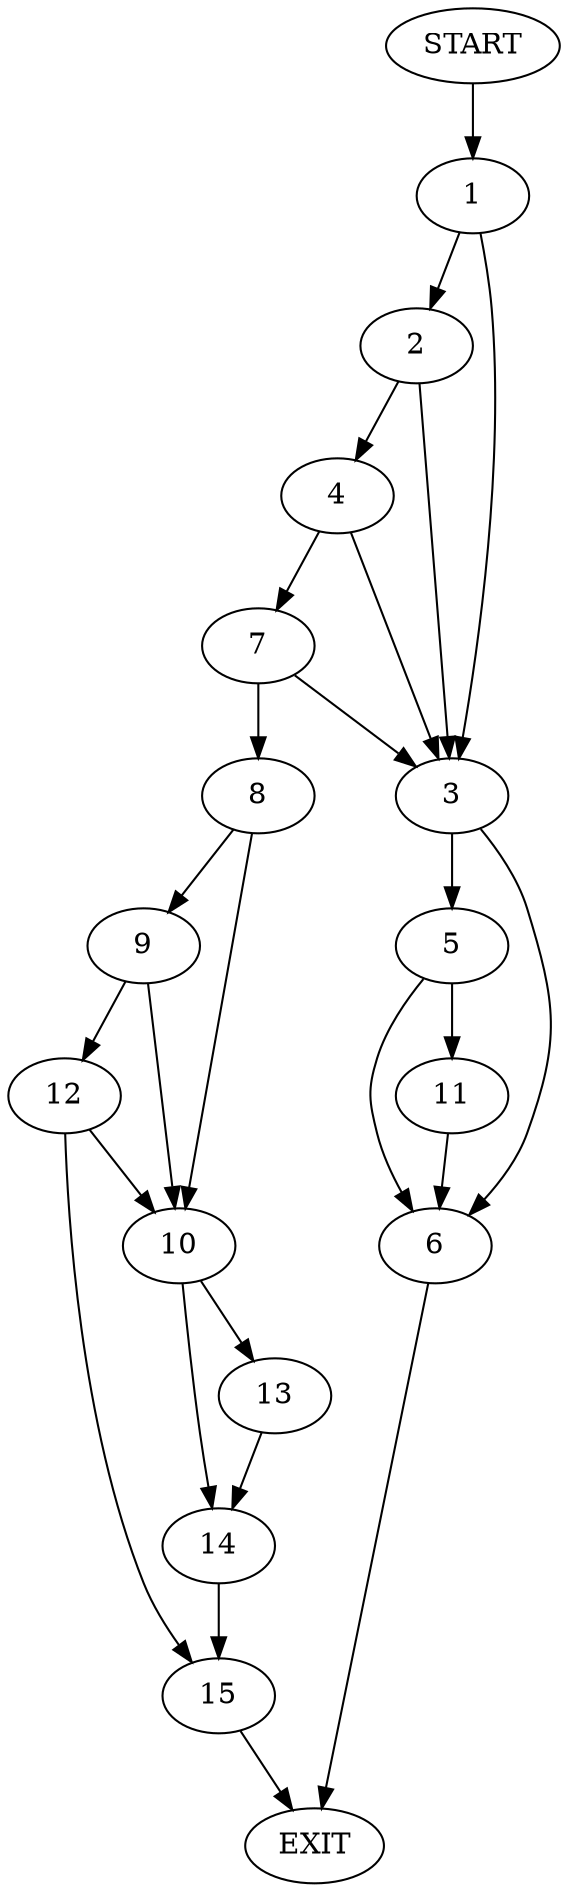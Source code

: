 digraph {
0 [label="START"]
16 [label="EXIT"]
0 -> 1
1 -> 2
1 -> 3
2 -> 4
2 -> 3
3 -> 5
3 -> 6
4 -> 7
4 -> 3
7 -> 8
7 -> 3
8 -> 9
8 -> 10
6 -> 16
5 -> 11
5 -> 6
11 -> 6
9 -> 10
9 -> 12
10 -> 13
10 -> 14
12 -> 10
12 -> 15
15 -> 16
13 -> 14
14 -> 15
}

